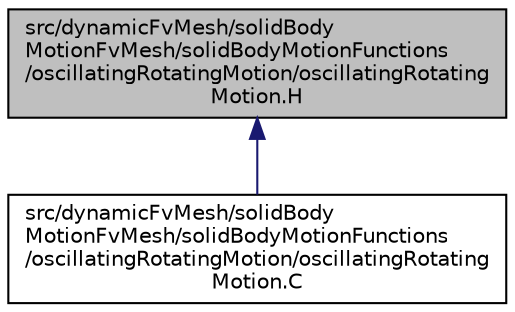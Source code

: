 digraph "src/dynamicFvMesh/solidBodyMotionFvMesh/solidBodyMotionFunctions/oscillatingRotatingMotion/oscillatingRotatingMotion.H"
{
  bgcolor="transparent";
  edge [fontname="Helvetica",fontsize="10",labelfontname="Helvetica",labelfontsize="10"];
  node [fontname="Helvetica",fontsize="10",shape=record];
  Node206 [label="src/dynamicFvMesh/solidBody\lMotionFvMesh/solidBodyMotionFunctions\l/oscillatingRotatingMotion/oscillatingRotating\lMotion.H",height=0.2,width=0.4,color="black", fillcolor="grey75", style="filled", fontcolor="black"];
  Node206 -> Node207 [dir="back",color="midnightblue",fontsize="10",style="solid",fontname="Helvetica"];
  Node207 [label="src/dynamicFvMesh/solidBody\lMotionFvMesh/solidBodyMotionFunctions\l/oscillatingRotatingMotion/oscillatingRotating\lMotion.C",height=0.2,width=0.4,color="black",URL="$a00320.html"];
}
